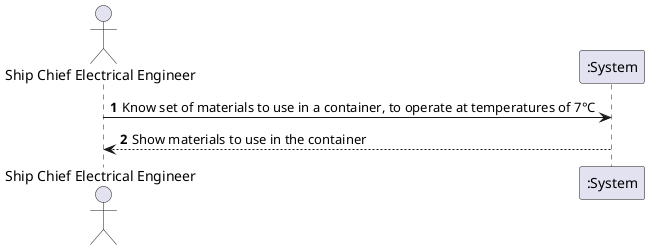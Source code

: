 @startuml
autonumber
'hide footbox
actor "Ship Chief Electrical Engineer" as ADM

participant ":System" as Sys

ADM -> Sys : Know set of materials to use in a container, to operate at temperatures of 7°C
Sys --> ADM : Show materials to use in the container


@enduml